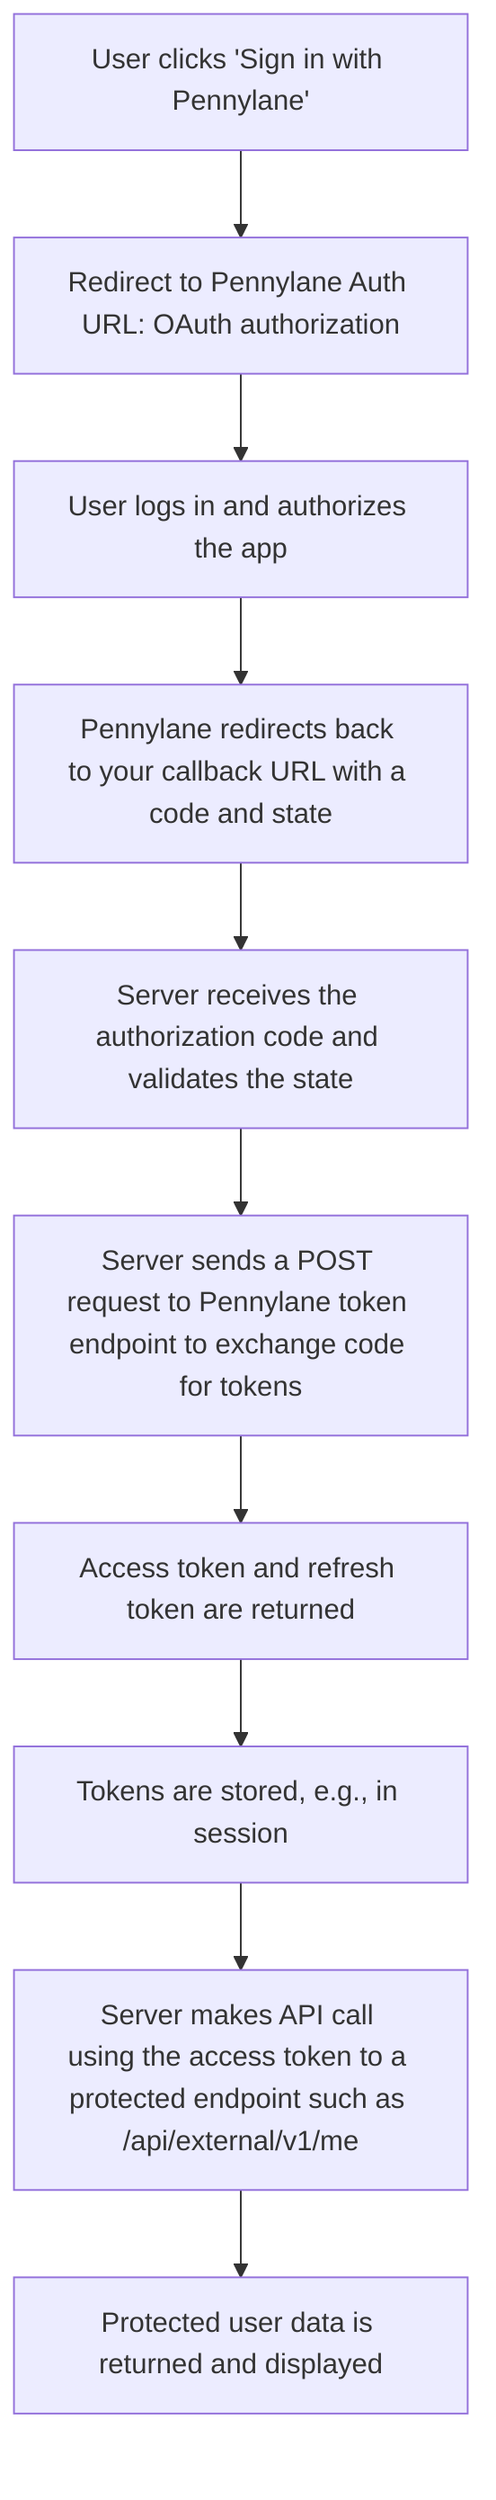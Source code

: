 flowchart TD
    A["User clicks 'Sign in with Pennylane'"]
    B["Redirect to Pennylane Auth URL: OAuth authorization"]
    C["User logs in and authorizes the app"]
    D["Pennylane redirects back to your callback URL with a code and state"]
    E["Server receives the authorization code and validates the state"]
    F["Server sends a POST request to Pennylane token endpoint to exchange code for tokens"]
    G["Access token and refresh token are returned"]
    H["Tokens are stored, e.g., in session"]
    I["Server makes API call using the access token to a protected endpoint such as /api/external/v1/me"]
    J["Protected user data is returned and displayed"]

    A --> B
    B --> C
    C --> D
    D --> E
    E --> F
    F --> G
    G --> H
    H --> I
    I --> J